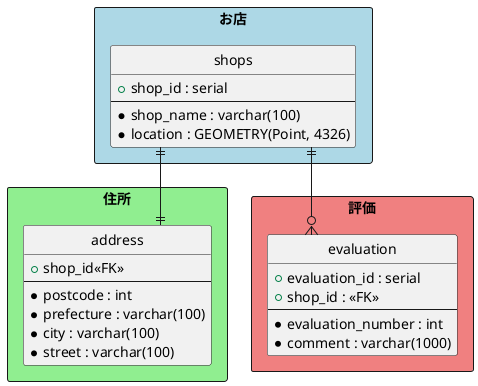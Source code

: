 @startuml burito search app
' hide the spot
hide circle

' avoid problems with angled crows feet
skinparam linetype ortho

rectangle お店 #LightBlue {
  entity "shops" as shops {
    + shop_id : serial
    --
    * shop_name : varchar(100)
        '(Point, 4326)は緯度経度を２次元のデータで格納するという意味
    * location : GEOMETRY(Point, 4326)
  }
}

rectangle 住所 #lightgreen {
  entity "address" as address {
    + shop_id<<FK>>
    --
    * postcode : int
    * prefecture : varchar(100)
    * city : varchar(100)
    * street : varchar(100)
  }


}

rectangle 評価 #LightCoral{
  entity "evaluation" as evaluation {
    + evaluation_id : serial
    + shop_id : <<FK>>
    --
    * evaluation_number : int
    * comment : varchar(1000)
  }
}



shops ||--|| address
shops ||--o{ evaluation

@enduml